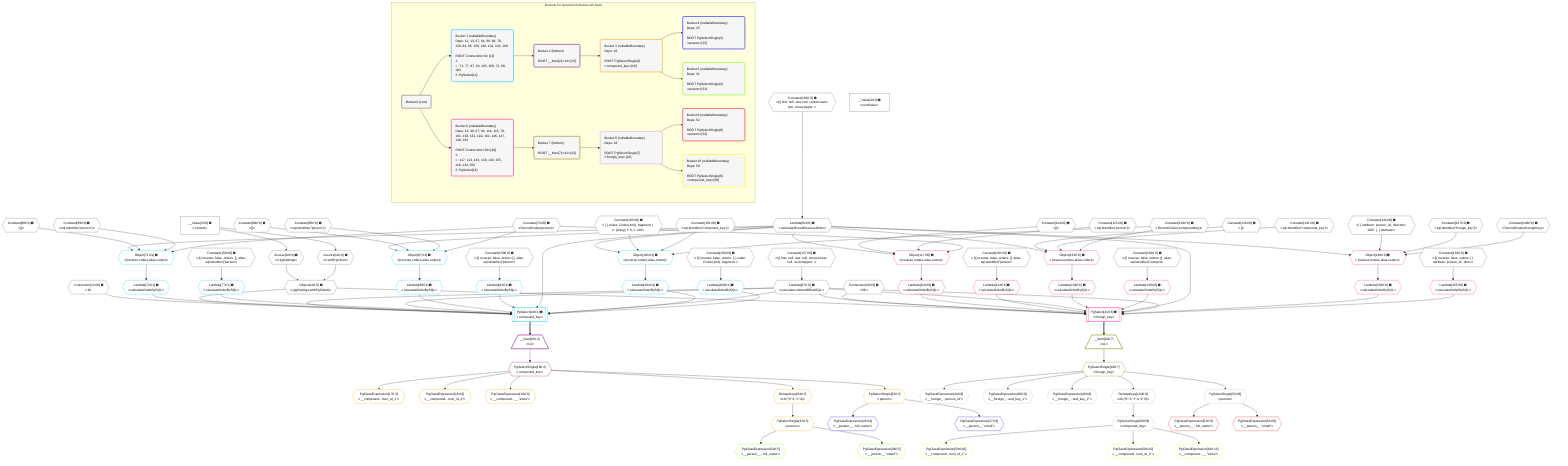 %%{init: {'themeVariables': { 'fontSize': '12px'}}}%%
graph TD
    classDef path fill:#eee,stroke:#000,color:#000
    classDef plan fill:#fff,stroke-width:1px,color:#000
    classDef itemplan fill:#fff,stroke-width:2px,color:#000
    classDef unbatchedplan fill:#dff,stroke-width:1px,color:#000
    classDef sideeffectplan fill:#fcc,stroke-width:2px,color:#000
    classDef bucket fill:#f6f6f6,color:#000,stroke-width:2px,text-align:left


    %% plan dependencies
    Object12{{"Object[12∈0] ➊<br />ᐸ{pgSettings,withPgClient}ᐳ"}}:::plan
    Access10{{"Access[10∈0] ➊<br />ᐸ2.pgSettingsᐳ"}}:::plan
    Access11{{"Access[11∈0] ➊<br />ᐸ2.withPgClientᐳ"}}:::plan
    Access10 & Access11 --> Object12
    __Value2["__Value[2∈0] ➊<br />ᐸcontextᐳ"]:::plan
    __Value2 --> Access10
    __Value2 --> Access11
    Lambda64{{"Lambda[64∈0] ➊<br />ᐸcalculateShouldReverseOrderᐳ"}}:::plan
    Constant156{{"Constant[156∈0] ➊<br />ᐸ§{ first: null, last: null, cursorLower: null, cursorUpper: ᐳ"}}:::plan
    Constant156 --> Lambda64
    Lambda67{{"Lambda[67∈0] ➊<br />ᐸcalculateLimitAndOffsetSQLᐳ"}}:::plan
    Constant157{{"Constant[157∈0] ➊<br />ᐸ§{ first: null, last: null, cursorLower: null, cursorUpper: ᐳ"}}:::plan
    Constant157 --> Lambda67
    __Value4["__Value[4∈0] ➊<br />ᐸrootValueᐳ"]:::plan
    Connection13{{"Connection[13∈0] ➊<br />ᐸ9ᐳ"}}:::plan
    Connection40{{"Connection[40∈0] ➊<br />ᐸ38ᐳ"}}:::plan
    Constant68{{"Constant[68∈0] ➊<br />ᐸ[]ᐳ"}}:::plan
    Constant69{{"Constant[69∈0] ➊<br />ᐸsql.identifier(”person”)ᐳ"}}:::plan
    Constant70{{"Constant[70∈0] ➊<br />ᐸRecordCodec(person)ᐳ"}}:::plan
    Constant84{{"Constant[84∈0] ➊<br />ᐸ[]ᐳ"}}:::plan
    Constant85{{"Constant[85∈0] ➊<br />ᐸsql.identifier(”person”)ᐳ"}}:::plan
    Constant100{{"Constant[100∈0] ➊<br />ᐸ[ { codec: Codec(int4), fragment: { n: [Array], f: 0, c: 116ᐳ"}}:::plan
    Constant101{{"Constant[101∈0] ➊<br />ᐸsql.identifier(”compound_key”)ᐳ"}}:::plan
    Constant102{{"Constant[102∈0] ➊<br />ᐸRecordCodec(compoundKey)ᐳ"}}:::plan
    Constant114{{"Constant[114∈0] ➊<br />ᐸ[]ᐳ"}}:::plan
    Constant115{{"Constant[115∈0] ➊<br />ᐸsql.identifier(”person”)ᐳ"}}:::plan
    Constant130{{"Constant[130∈0] ➊<br />ᐸ[]ᐳ"}}:::plan
    Constant131{{"Constant[131∈0] ➊<br />ᐸsql.identifier(”compound_key”)ᐳ"}}:::plan
    Constant146{{"Constant[146∈0] ➊<br />ᐸ[ { attribute: 'person_id', direction: 'ASC' }, { attribute:ᐳ"}}:::plan
    Constant147{{"Constant[147∈0] ➊<br />ᐸsql.identifier(”foreign_key”)ᐳ"}}:::plan
    Constant148{{"Constant[148∈0] ➊<br />ᐸRecordCodec(foreignKey)ᐳ"}}:::plan
    Constant158{{"Constant[158∈0] ➊<br />ᐸ§{ reverse: false, orders: [], alias: sql.identifier(”personᐳ"}}:::plan
    Constant159{{"Constant[159∈0] ➊<br />ᐸ§{ reverse: false, orders: [], alias: sql.identifier(”personᐳ"}}:::plan
    Constant160{{"Constant[160∈0] ➊<br />ᐸ§{ reverse: false, orders: [ { codec: Codec(int4), fragment:ᐳ"}}:::plan
    Constant161{{"Constant[161∈0] ➊<br />ᐸ§{ reverse: false, orders: [], alias: sql.identifier(”personᐳ"}}:::plan
    Constant162{{"Constant[162∈0] ➊<br />ᐸ§{ reverse: false, orders: [], alias: sql.identifier(”compouᐳ"}}:::plan
    Constant163{{"Constant[163∈0] ➊<br />ᐸ§{ reverse: false, orders: [ { attribute: 'person_id', direcᐳ"}}:::plan
    PgSelect14[["PgSelect[14∈1] ➊<br />ᐸcompound_keyᐳ"]]:::plan
    Lambda72{{"Lambda[72∈1] ➊<br />ᐸcalculateOrderBySQLᐳ"}}:::plan
    Lambda77{{"Lambda[77∈1] ➊<br />ᐸcalculateOrderBySQLᐳ"}}:::plan
    Lambda88{{"Lambda[88∈1] ➊<br />ᐸcalculateOrderBySQLᐳ"}}:::plan
    Lambda93{{"Lambda[93∈1] ➊<br />ᐸcalculateOrderBySQLᐳ"}}:::plan
    Lambda104{{"Lambda[104∈1] ➊<br />ᐸcalculateOrderBySQLᐳ"}}:::plan
    Lambda109{{"Lambda[109∈1] ➊<br />ᐸcalculateOrderBySQLᐳ"}}:::plan
    Object12 & Connection13 & Lambda67 & Lambda72 & Lambda77 & Lambda67 & Lambda88 & Lambda93 & Lambda64 & Lambda67 & Lambda104 & Lambda109 --> PgSelect14
    Object71{{"Object[71∈1] ➊<br />ᐸ{reverse,orders,alias,codec}ᐳ"}}:::plan
    Lambda64 & Constant68 & Constant69 & Constant70 --> Object71
    Object87{{"Object[87∈1] ➊<br />ᐸ{reverse,orders,alias,codec}ᐳ"}}:::plan
    Lambda64 & Constant84 & Constant85 & Constant70 --> Object87
    Object103{{"Object[103∈1] ➊<br />ᐸ{reverse,orders,alias,codec}ᐳ"}}:::plan
    Lambda64 & Constant100 & Constant101 & Constant102 --> Object103
    Object71 --> Lambda72
    Constant158 --> Lambda77
    Object87 --> Lambda88
    Constant159 --> Lambda93
    Object103 --> Lambda104
    Constant160 --> Lambda109
    __Item15[/"__Item[15∈2]<br />ᐸ14ᐳ"\]:::itemplan
    PgSelect14 ==> __Item15
    PgSelectSingle16{{"PgSelectSingle[16∈2]<br />ᐸcompound_keyᐳ"}}:::plan
    __Item15 --> PgSelectSingle16
    PgClassExpression17{{"PgClassExpression[17∈3]<br />ᐸ__compound...rson_id_1”ᐳ"}}:::plan
    PgSelectSingle16 --> PgClassExpression17
    PgClassExpression18{{"PgClassExpression[18∈3]<br />ᐸ__compound...rson_id_2”ᐳ"}}:::plan
    PgSelectSingle16 --> PgClassExpression18
    PgClassExpression19{{"PgClassExpression[19∈3]<br />ᐸ__compound...__.”extra”ᐳ"}}:::plan
    PgSelectSingle16 --> PgClassExpression19
    PgSelectSingle25{{"PgSelectSingle[25∈3]<br />ᐸpersonᐳ"}}:::plan
    PgSelectSingle16 --> PgSelectSingle25
    PgSelectSingle31{{"PgSelectSingle[31∈3]<br />ᐸpersonᐳ"}}:::plan
    RemapKeys94{{"RemapKeys[94∈3]<br />ᐸ16:{”0”:3,”1”:4}ᐳ"}}:::plan
    RemapKeys94 --> PgSelectSingle31
    PgSelectSingle16 --> RemapKeys94
    PgClassExpression26{{"PgClassExpression[26∈4]<br />ᐸ__person__...full_name”ᐳ"}}:::plan
    PgSelectSingle25 --> PgClassExpression26
    PgClassExpression27{{"PgClassExpression[27∈4]<br />ᐸ__person__.”email”ᐳ"}}:::plan
    PgSelectSingle25 --> PgClassExpression27
    PgClassExpression32{{"PgClassExpression[32∈5]<br />ᐸ__person__...full_name”ᐳ"}}:::plan
    PgSelectSingle31 --> PgClassExpression32
    PgClassExpression33{{"PgClassExpression[33∈5]<br />ᐸ__person__.”email”ᐳ"}}:::plan
    PgSelectSingle31 --> PgClassExpression33
    PgSelect41[["PgSelect[41∈6] ➊<br />ᐸforeign_keyᐳ"]]:::plan
    Lambda118{{"Lambda[118∈6] ➊<br />ᐸcalculateOrderBySQLᐳ"}}:::plan
    Lambda123{{"Lambda[123∈6] ➊<br />ᐸcalculateOrderBySQLᐳ"}}:::plan
    Lambda134{{"Lambda[134∈6] ➊<br />ᐸcalculateOrderBySQLᐳ"}}:::plan
    Lambda139{{"Lambda[139∈6] ➊<br />ᐸcalculateOrderBySQLᐳ"}}:::plan
    Lambda150{{"Lambda[150∈6] ➊<br />ᐸcalculateOrderBySQLᐳ"}}:::plan
    Lambda155{{"Lambda[155∈6] ➊<br />ᐸcalculateOrderBySQLᐳ"}}:::plan
    Object12 & Connection40 & Lambda67 & Lambda118 & Lambda123 & Lambda67 & Lambda134 & Lambda139 & Lambda64 & Lambda67 & Lambda150 & Lambda155 --> PgSelect41
    Object117{{"Object[117∈6] ➊<br />ᐸ{reverse,orders,alias,codec}ᐳ"}}:::plan
    Lambda64 & Constant114 & Constant115 & Constant70 --> Object117
    Object133{{"Object[133∈6] ➊<br />ᐸ{reverse,orders,alias,codec}ᐳ"}}:::plan
    Lambda64 & Constant130 & Constant131 & Constant102 --> Object133
    Object149{{"Object[149∈6] ➊<br />ᐸ{reverse,orders,alias,codec}ᐳ"}}:::plan
    Lambda64 & Constant146 & Constant147 & Constant148 --> Object149
    Object117 --> Lambda118
    Constant161 --> Lambda123
    Object133 --> Lambda134
    Constant162 --> Lambda139
    Object149 --> Lambda150
    Constant163 --> Lambda155
    __Item42[/"__Item[42∈7]<br />ᐸ41ᐳ"\]:::itemplan
    PgSelect41 ==> __Item42
    PgSelectSingle43{{"PgSelectSingle[43∈7]<br />ᐸforeign_keyᐳ"}}:::plan
    __Item42 --> PgSelectSingle43
    PgClassExpression44{{"PgClassExpression[44∈8]<br />ᐸ__foreign_...person_id”ᐳ"}}:::plan
    PgSelectSingle43 --> PgClassExpression44
    PgClassExpression45{{"PgClassExpression[45∈8]<br />ᐸ__foreign_...und_key_1”ᐳ"}}:::plan
    PgSelectSingle43 --> PgClassExpression45
    PgClassExpression46{{"PgClassExpression[46∈8]<br />ᐸ__foreign_...und_key_2”ᐳ"}}:::plan
    PgSelectSingle43 --> PgClassExpression46
    PgSelectSingle52{{"PgSelectSingle[52∈8]<br />ᐸpersonᐳ"}}:::plan
    PgSelectSingle43 --> PgSelectSingle52
    PgSelectSingle58{{"PgSelectSingle[58∈8]<br />ᐸcompound_keyᐳ"}}:::plan
    RemapKeys140{{"RemapKeys[140∈8]<br />ᐸ43:{”0”:3,”1”:4,”2”:5}ᐳ"}}:::plan
    RemapKeys140 --> PgSelectSingle58
    PgSelectSingle43 --> RemapKeys140
    PgClassExpression53{{"PgClassExpression[53∈9]<br />ᐸ__person__...full_name”ᐳ"}}:::plan
    PgSelectSingle52 --> PgClassExpression53
    PgClassExpression54{{"PgClassExpression[54∈9]<br />ᐸ__person__.”email”ᐳ"}}:::plan
    PgSelectSingle52 --> PgClassExpression54
    PgClassExpression59{{"PgClassExpression[59∈10]<br />ᐸ__compound...rson_id_1”ᐳ"}}:::plan
    PgSelectSingle58 --> PgClassExpression59
    PgClassExpression60{{"PgClassExpression[60∈10]<br />ᐸ__compound...rson_id_2”ᐳ"}}:::plan
    PgSelectSingle58 --> PgClassExpression60
    PgClassExpression61{{"PgClassExpression[61∈10]<br />ᐸ__compound...__.”extra”ᐳ"}}:::plan
    PgSelectSingle58 --> PgClassExpression61

    %% define steps

    subgraph "Buckets for queries/v4/relation-tail-head"
    Bucket0("Bucket 0 (root)"):::bucket
    classDef bucket0 stroke:#696969
    class Bucket0,__Value2,__Value4,Access10,Access11,Object12,Connection13,Connection40,Lambda64,Lambda67,Constant68,Constant69,Constant70,Constant84,Constant85,Constant100,Constant101,Constant102,Constant114,Constant115,Constant130,Constant131,Constant146,Constant147,Constant148,Constant156,Constant157,Constant158,Constant159,Constant160,Constant161,Constant162,Constant163 bucket0
    Bucket1("Bucket 1 (nullableBoundary)<br />Deps: 12, 13, 67, 64, 68, 69, 70, 158, 84, 85, 159, 100, 101, 102, 160<br /><br />ROOT Connectionᐸ9ᐳ[13]<br />1: <br />ᐳ: 71, 77, 87, 93, 103, 109, 72, 88, 104<br />2: PgSelect[14]"):::bucket
    classDef bucket1 stroke:#00bfff
    class Bucket1,PgSelect14,Object71,Lambda72,Lambda77,Object87,Lambda88,Lambda93,Object103,Lambda104,Lambda109 bucket1
    Bucket2("Bucket 2 (listItem)<br /><br />ROOT __Item{2}ᐸ14ᐳ[15]"):::bucket
    classDef bucket2 stroke:#7f007f
    class Bucket2,__Item15,PgSelectSingle16 bucket2
    Bucket3("Bucket 3 (nullableBoundary)<br />Deps: 16<br /><br />ROOT PgSelectSingle{2}ᐸcompound_keyᐳ[16]"):::bucket
    classDef bucket3 stroke:#ffa500
    class Bucket3,PgClassExpression17,PgClassExpression18,PgClassExpression19,PgSelectSingle25,PgSelectSingle31,RemapKeys94 bucket3
    Bucket4("Bucket 4 (nullableBoundary)<br />Deps: 25<br /><br />ROOT PgSelectSingle{3}ᐸpersonᐳ[25]"):::bucket
    classDef bucket4 stroke:#0000ff
    class Bucket4,PgClassExpression26,PgClassExpression27 bucket4
    Bucket5("Bucket 5 (nullableBoundary)<br />Deps: 31<br /><br />ROOT PgSelectSingle{3}ᐸpersonᐳ[31]"):::bucket
    classDef bucket5 stroke:#7fff00
    class Bucket5,PgClassExpression32,PgClassExpression33 bucket5
    Bucket6("Bucket 6 (nullableBoundary)<br />Deps: 12, 40, 67, 64, 114, 115, 70, 161, 130, 131, 102, 162, 146, 147, 148, 163<br /><br />ROOT Connectionᐸ38ᐳ[40]<br />1: <br />ᐳ: 117, 123, 133, 139, 149, 155, 118, 134, 150<br />2: PgSelect[41]"):::bucket
    classDef bucket6 stroke:#ff1493
    class Bucket6,PgSelect41,Object117,Lambda118,Lambda123,Object133,Lambda134,Lambda139,Object149,Lambda150,Lambda155 bucket6
    Bucket7("Bucket 7 (listItem)<br /><br />ROOT __Item{7}ᐸ41ᐳ[42]"):::bucket
    classDef bucket7 stroke:#808000
    class Bucket7,__Item42,PgSelectSingle43 bucket7
    Bucket8("Bucket 8 (nullableBoundary)<br />Deps: 43<br /><br />ROOT PgSelectSingle{7}ᐸforeign_keyᐳ[43]"):::bucket
    classDef bucket8 stroke:#dda0dd
    class Bucket8,PgClassExpression44,PgClassExpression45,PgClassExpression46,PgSelectSingle52,PgSelectSingle58,RemapKeys140 bucket8
    Bucket9("Bucket 9 (nullableBoundary)<br />Deps: 52<br /><br />ROOT PgSelectSingle{8}ᐸpersonᐳ[52]"):::bucket
    classDef bucket9 stroke:#ff0000
    class Bucket9,PgClassExpression53,PgClassExpression54 bucket9
    Bucket10("Bucket 10 (nullableBoundary)<br />Deps: 58<br /><br />ROOT PgSelectSingle{8}ᐸcompound_keyᐳ[58]"):::bucket
    classDef bucket10 stroke:#ffff00
    class Bucket10,PgClassExpression59,PgClassExpression60,PgClassExpression61 bucket10
    Bucket0 --> Bucket1 & Bucket6
    Bucket1 --> Bucket2
    Bucket2 --> Bucket3
    Bucket3 --> Bucket4 & Bucket5
    Bucket6 --> Bucket7
    Bucket7 --> Bucket8
    Bucket8 --> Bucket9 & Bucket10
    end
